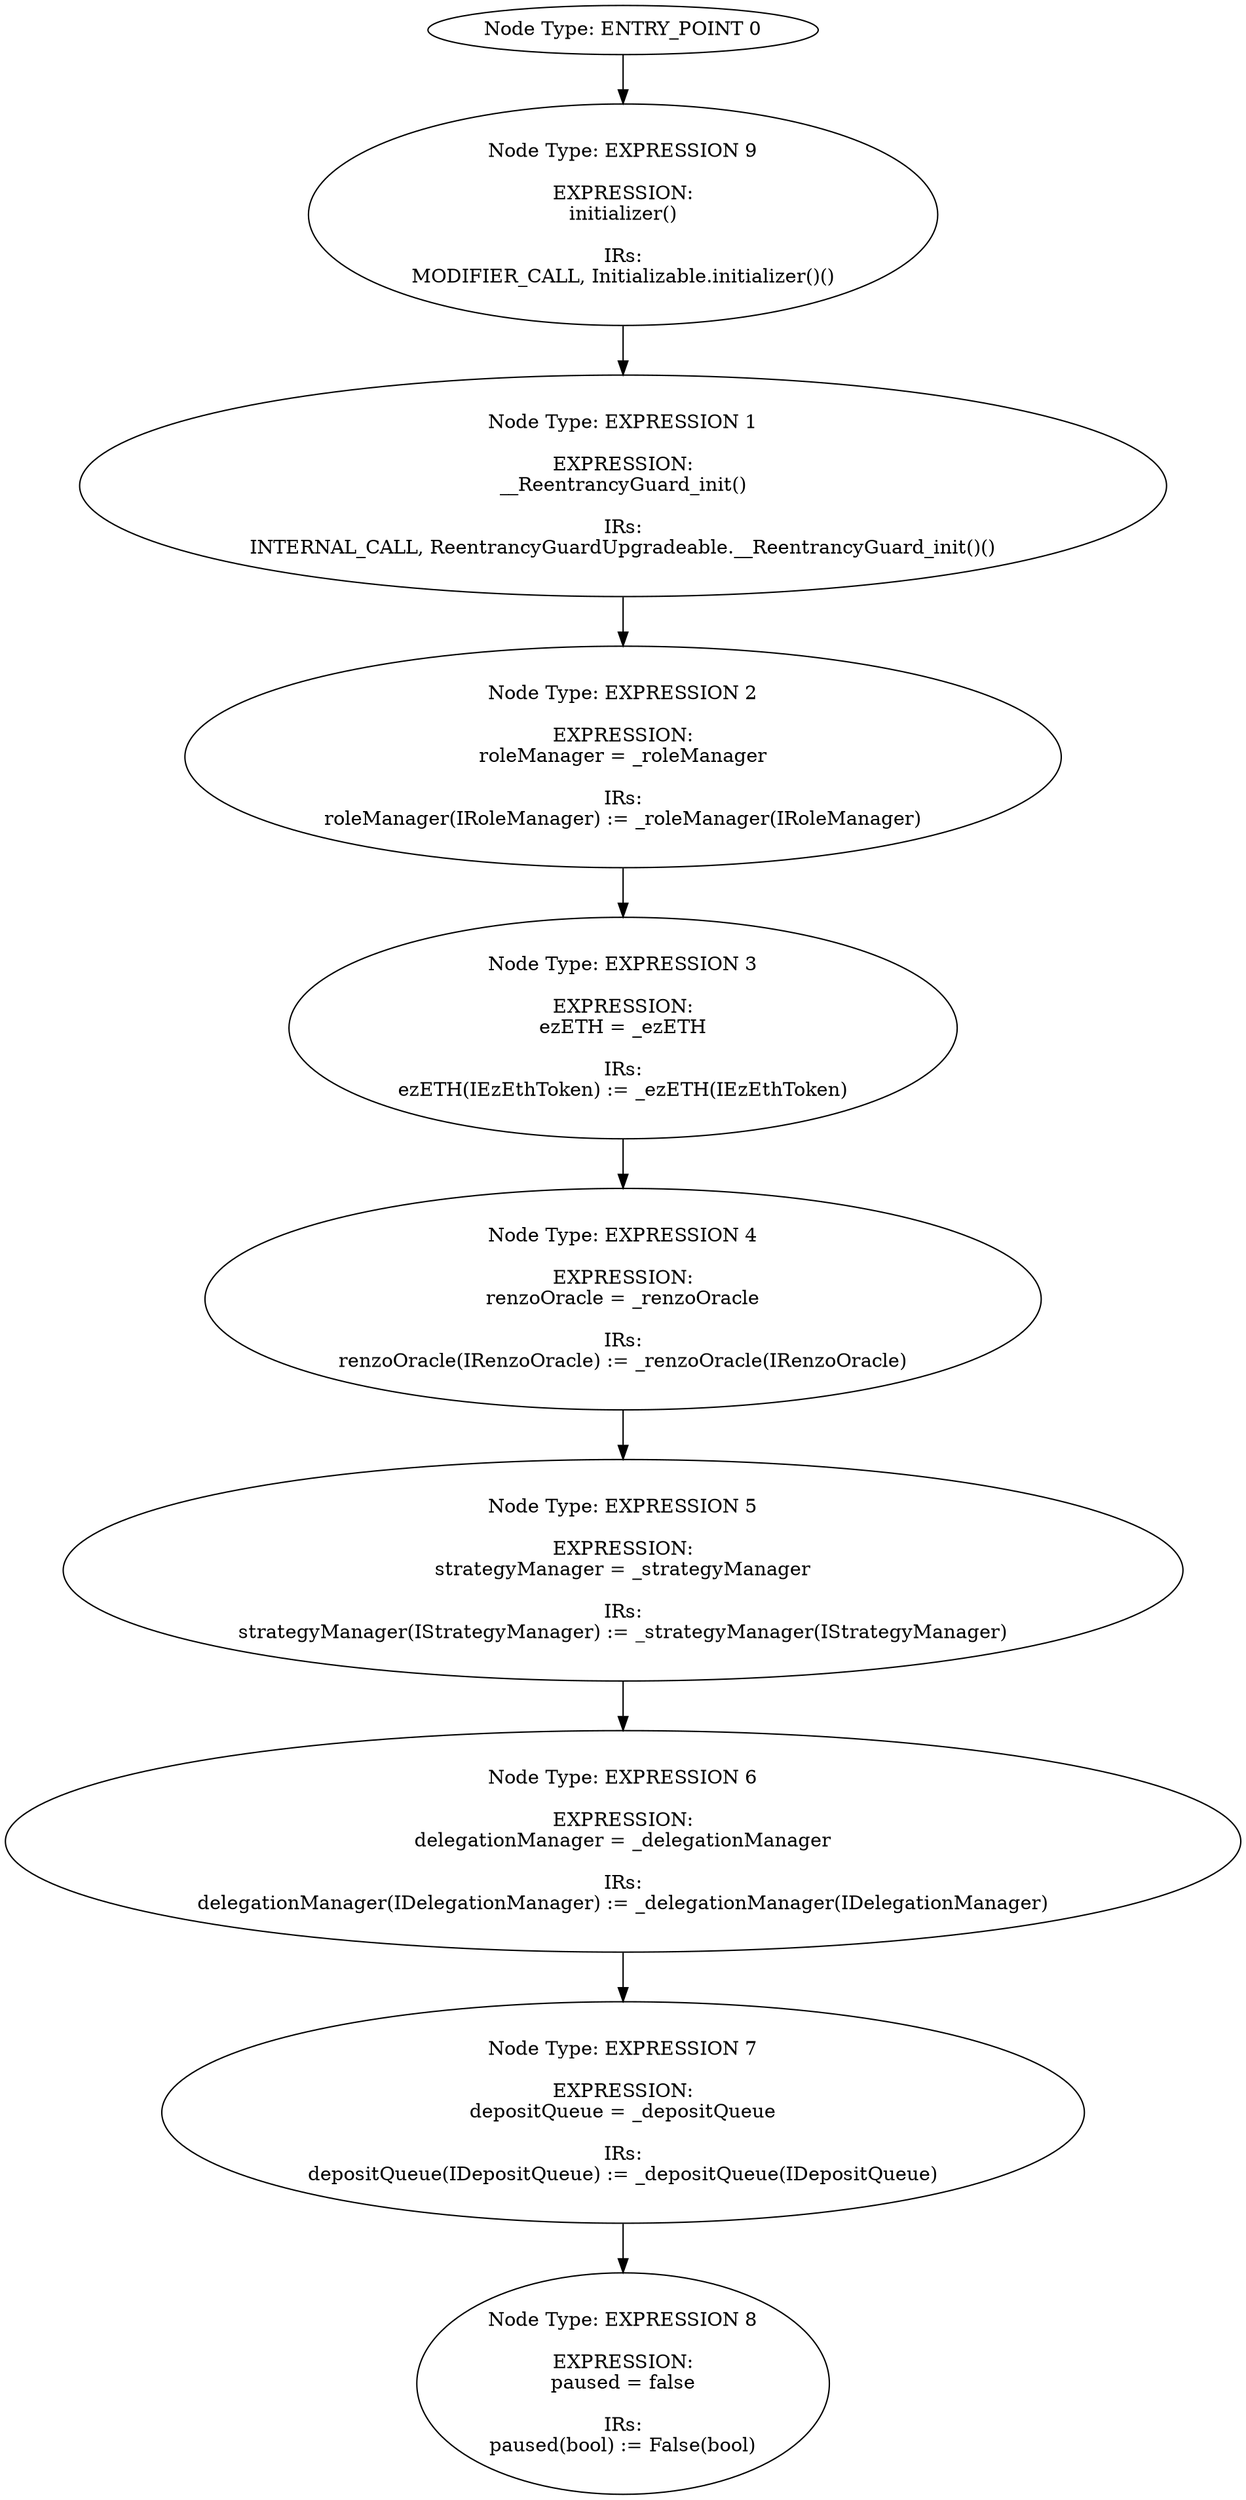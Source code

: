digraph{
0[label="Node Type: ENTRY_POINT 0
"];
0->9;
1[label="Node Type: EXPRESSION 1

EXPRESSION:
__ReentrancyGuard_init()

IRs:
INTERNAL_CALL, ReentrancyGuardUpgradeable.__ReentrancyGuard_init()()"];
1->2;
2[label="Node Type: EXPRESSION 2

EXPRESSION:
roleManager = _roleManager

IRs:
roleManager(IRoleManager) := _roleManager(IRoleManager)"];
2->3;
3[label="Node Type: EXPRESSION 3

EXPRESSION:
ezETH = _ezETH

IRs:
ezETH(IEzEthToken) := _ezETH(IEzEthToken)"];
3->4;
4[label="Node Type: EXPRESSION 4

EXPRESSION:
renzoOracle = _renzoOracle

IRs:
renzoOracle(IRenzoOracle) := _renzoOracle(IRenzoOracle)"];
4->5;
5[label="Node Type: EXPRESSION 5

EXPRESSION:
strategyManager = _strategyManager

IRs:
strategyManager(IStrategyManager) := _strategyManager(IStrategyManager)"];
5->6;
6[label="Node Type: EXPRESSION 6

EXPRESSION:
delegationManager = _delegationManager

IRs:
delegationManager(IDelegationManager) := _delegationManager(IDelegationManager)"];
6->7;
7[label="Node Type: EXPRESSION 7

EXPRESSION:
depositQueue = _depositQueue

IRs:
depositQueue(IDepositQueue) := _depositQueue(IDepositQueue)"];
7->8;
8[label="Node Type: EXPRESSION 8

EXPRESSION:
paused = false

IRs:
paused(bool) := False(bool)"];
9[label="Node Type: EXPRESSION 9

EXPRESSION:
initializer()

IRs:
MODIFIER_CALL, Initializable.initializer()()"];
9->1;
}
